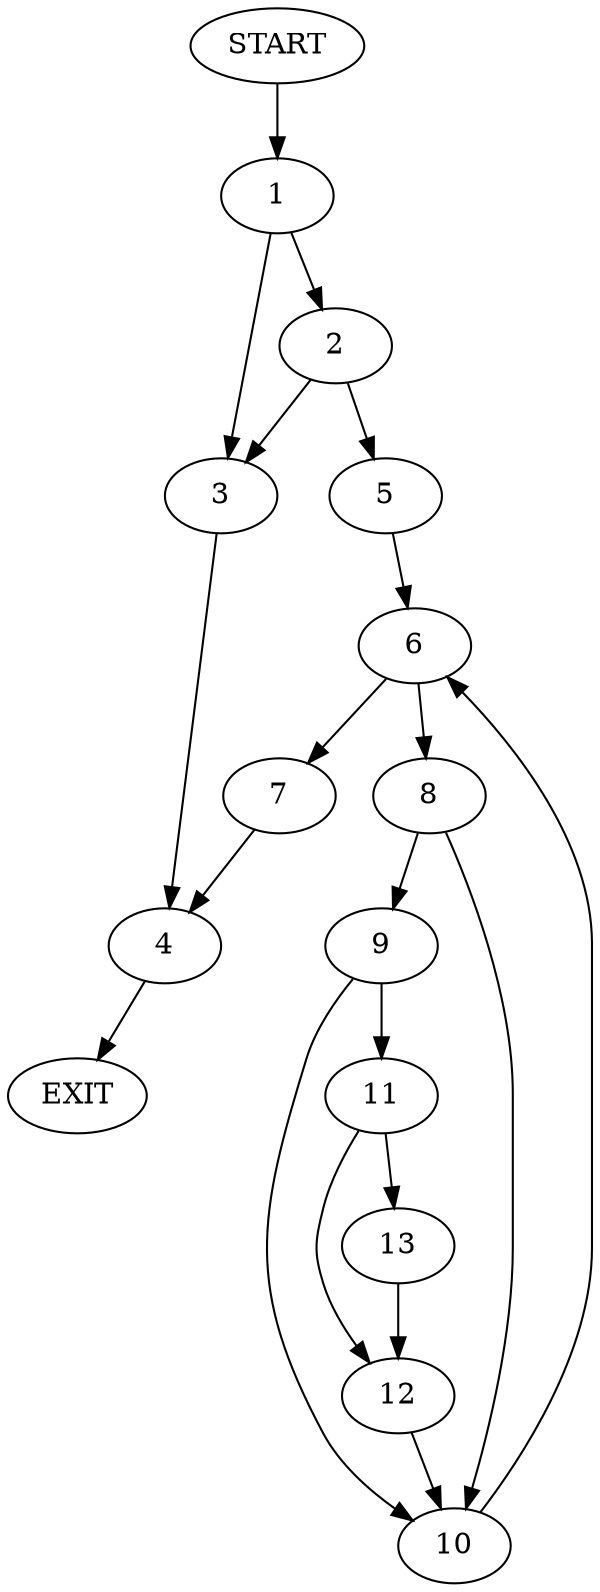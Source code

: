 digraph {
0 [label="START"]
14 [label="EXIT"]
0 -> 1
1 -> 2
1 -> 3
3 -> 4
2 -> 5
2 -> 3
5 -> 6
6 -> 7
6 -> 8
7 -> 4
8 -> 9
8 -> 10
9 -> 11
9 -> 10
10 -> 6
11 -> 12
11 -> 13
13 -> 12
12 -> 10
4 -> 14
}
